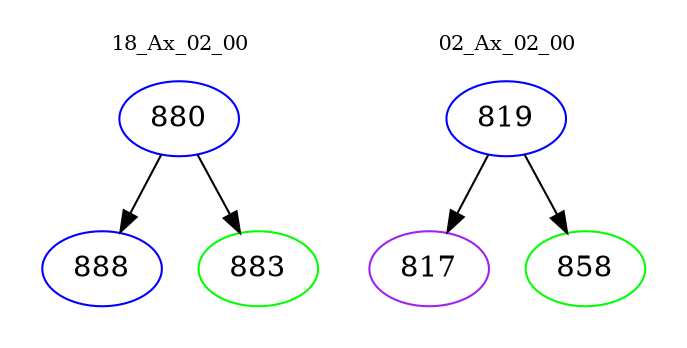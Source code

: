 digraph{
subgraph cluster_0 {
color = white
label = "18_Ax_02_00";
fontsize=10;
T0_880 [label="880", color="blue"]
T0_880 -> T0_888 [color="black"]
T0_888 [label="888", color="blue"]
T0_880 -> T0_883 [color="black"]
T0_883 [label="883", color="green"]
}
subgraph cluster_1 {
color = white
label = "02_Ax_02_00";
fontsize=10;
T1_819 [label="819", color="blue"]
T1_819 -> T1_817 [color="black"]
T1_817 [label="817", color="purple"]
T1_819 -> T1_858 [color="black"]
T1_858 [label="858", color="green"]
}
}
